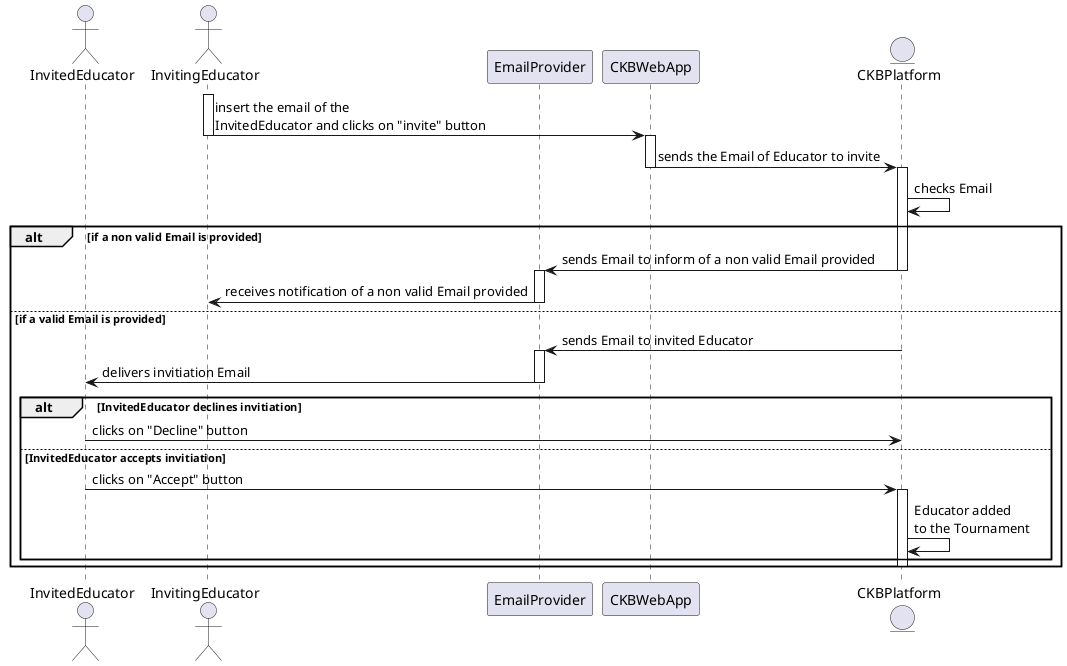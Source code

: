 @startuml

actor InvitedEducator as UB
actor InvitingEducator as UA
participant EmailProvider as E
participant CKBWebApp as A
entity CKBPlatform as P

activate UA
UA -> A: insert the email of the\nInvitedEducator and clicks on "invite" button
deactivate UA
activate A
A -> P: sends the Email of Educator to invite
deactivate A
activate P
P -> P: checks Email

alt if a non valid Email is provided
    P -> E: sends Email to inform of a non valid Email provided
    deactivate P
    activate E
    E -> UA: receives notification of a non valid Email provided
    deactivate E
else if a valid Email is provided
    P -> E: sends Email to invited Educator
    activate E
    E -> UB: delivers invitiation Email
    deactivate E

    alt InvitedEducator declines invitiation
        UB -> P: clicks on "Decline" button
    else InvitedEducator accepts invitiation
        UB -> P: clicks on "Accept" button
        activate P
        P -> P: Educator added \nto the Tournament
    end
    deactivate P
end 

@enduml